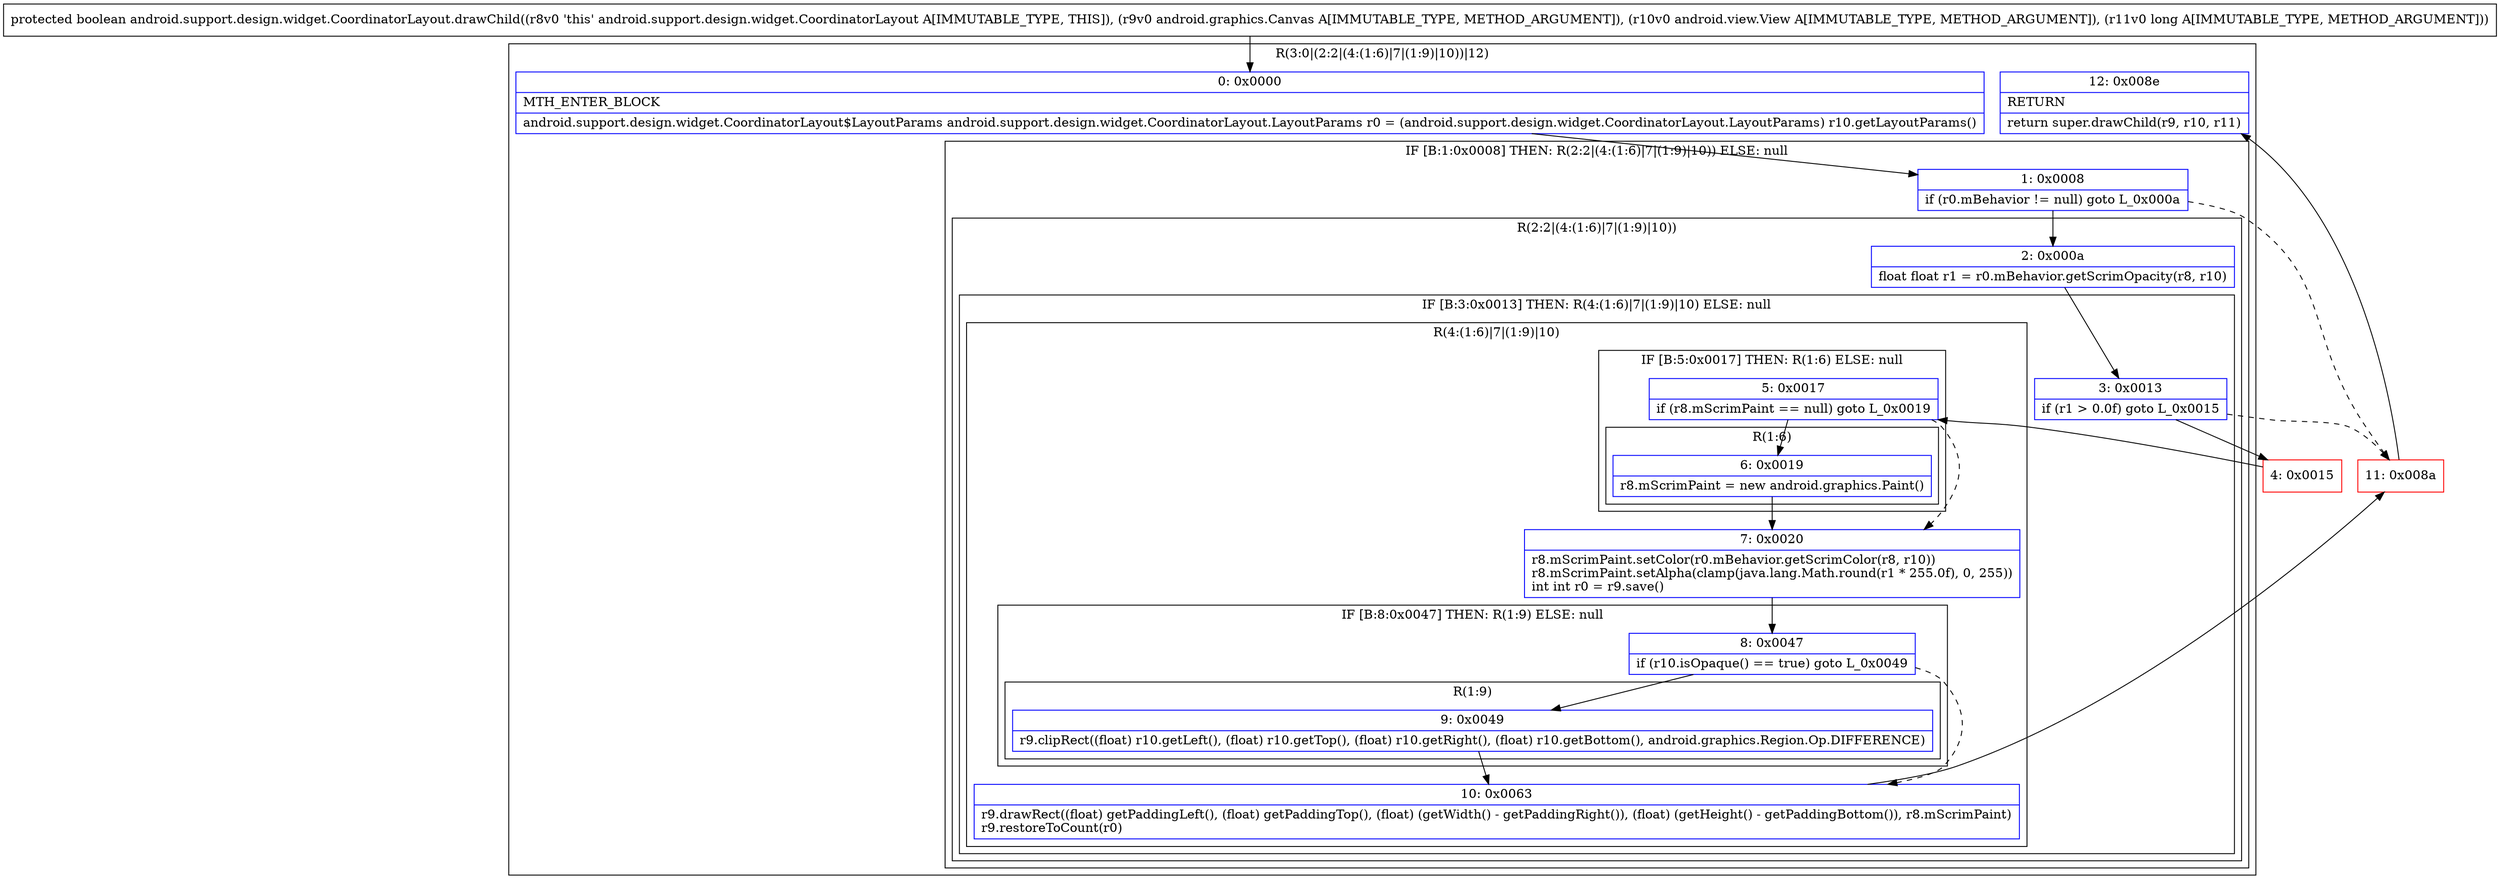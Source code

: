 digraph "CFG forandroid.support.design.widget.CoordinatorLayout.drawChild(Landroid\/graphics\/Canvas;Landroid\/view\/View;J)Z" {
subgraph cluster_Region_780344064 {
label = "R(3:0|(2:2|(4:(1:6)|7|(1:9)|10))|12)";
node [shape=record,color=blue];
Node_0 [shape=record,label="{0\:\ 0x0000|MTH_ENTER_BLOCK\l|android.support.design.widget.CoordinatorLayout$LayoutParams android.support.design.widget.CoordinatorLayout.LayoutParams r0 = (android.support.design.widget.CoordinatorLayout.LayoutParams) r10.getLayoutParams()\l}"];
subgraph cluster_IfRegion_676763470 {
label = "IF [B:1:0x0008] THEN: R(2:2|(4:(1:6)|7|(1:9)|10)) ELSE: null";
node [shape=record,color=blue];
Node_1 [shape=record,label="{1\:\ 0x0008|if (r0.mBehavior != null) goto L_0x000a\l}"];
subgraph cluster_Region_1604232940 {
label = "R(2:2|(4:(1:6)|7|(1:9)|10))";
node [shape=record,color=blue];
Node_2 [shape=record,label="{2\:\ 0x000a|float float r1 = r0.mBehavior.getScrimOpacity(r8, r10)\l}"];
subgraph cluster_IfRegion_473559464 {
label = "IF [B:3:0x0013] THEN: R(4:(1:6)|7|(1:9)|10) ELSE: null";
node [shape=record,color=blue];
Node_3 [shape=record,label="{3\:\ 0x0013|if (r1 \> 0.0f) goto L_0x0015\l}"];
subgraph cluster_Region_710190329 {
label = "R(4:(1:6)|7|(1:9)|10)";
node [shape=record,color=blue];
subgraph cluster_IfRegion_1109209725 {
label = "IF [B:5:0x0017] THEN: R(1:6) ELSE: null";
node [shape=record,color=blue];
Node_5 [shape=record,label="{5\:\ 0x0017|if (r8.mScrimPaint == null) goto L_0x0019\l}"];
subgraph cluster_Region_488501561 {
label = "R(1:6)";
node [shape=record,color=blue];
Node_6 [shape=record,label="{6\:\ 0x0019|r8.mScrimPaint = new android.graphics.Paint()\l}"];
}
}
Node_7 [shape=record,label="{7\:\ 0x0020|r8.mScrimPaint.setColor(r0.mBehavior.getScrimColor(r8, r10))\lr8.mScrimPaint.setAlpha(clamp(java.lang.Math.round(r1 * 255.0f), 0, 255))\lint int r0 = r9.save()\l}"];
subgraph cluster_IfRegion_1023358642 {
label = "IF [B:8:0x0047] THEN: R(1:9) ELSE: null";
node [shape=record,color=blue];
Node_8 [shape=record,label="{8\:\ 0x0047|if (r10.isOpaque() == true) goto L_0x0049\l}"];
subgraph cluster_Region_240074996 {
label = "R(1:9)";
node [shape=record,color=blue];
Node_9 [shape=record,label="{9\:\ 0x0049|r9.clipRect((float) r10.getLeft(), (float) r10.getTop(), (float) r10.getRight(), (float) r10.getBottom(), android.graphics.Region.Op.DIFFERENCE)\l}"];
}
}
Node_10 [shape=record,label="{10\:\ 0x0063|r9.drawRect((float) getPaddingLeft(), (float) getPaddingTop(), (float) (getWidth() \- getPaddingRight()), (float) (getHeight() \- getPaddingBottom()), r8.mScrimPaint)\lr9.restoreToCount(r0)\l}"];
}
}
}
}
Node_12 [shape=record,label="{12\:\ 0x008e|RETURN\l|return super.drawChild(r9, r10, r11)\l}"];
}
Node_4 [shape=record,color=red,label="{4\:\ 0x0015}"];
Node_11 [shape=record,color=red,label="{11\:\ 0x008a}"];
MethodNode[shape=record,label="{protected boolean android.support.design.widget.CoordinatorLayout.drawChild((r8v0 'this' android.support.design.widget.CoordinatorLayout A[IMMUTABLE_TYPE, THIS]), (r9v0 android.graphics.Canvas A[IMMUTABLE_TYPE, METHOD_ARGUMENT]), (r10v0 android.view.View A[IMMUTABLE_TYPE, METHOD_ARGUMENT]), (r11v0 long A[IMMUTABLE_TYPE, METHOD_ARGUMENT])) }"];
MethodNode -> Node_0;
Node_0 -> Node_1;
Node_1 -> Node_2;
Node_1 -> Node_11[style=dashed];
Node_2 -> Node_3;
Node_3 -> Node_4;
Node_3 -> Node_11[style=dashed];
Node_5 -> Node_6;
Node_5 -> Node_7[style=dashed];
Node_6 -> Node_7;
Node_7 -> Node_8;
Node_8 -> Node_9;
Node_8 -> Node_10[style=dashed];
Node_9 -> Node_10;
Node_10 -> Node_11;
Node_4 -> Node_5;
Node_11 -> Node_12;
}


